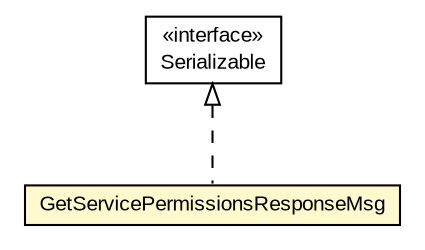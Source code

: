 #!/usr/local/bin/dot
#
# Class diagram 
# Generated by UMLGraph version R5_6-24-gf6e263 (http://www.umlgraph.org/)
#

digraph G {
	edge [fontname="arial",fontsize=10,labelfontname="arial",labelfontsize=10];
	node [fontname="arial",fontsize=10,shape=plaintext];
	nodesep=0.25;
	ranksep=0.5;
	// org.miloss.fgsms.services.interfaces.policyconfiguration.GetServicePermissionsResponseMsg
	c644952 [label=<<table title="org.miloss.fgsms.services.interfaces.policyconfiguration.GetServicePermissionsResponseMsg" border="0" cellborder="1" cellspacing="0" cellpadding="2" port="p" bgcolor="lemonChiffon" href="./GetServicePermissionsResponseMsg.html">
		<tr><td><table border="0" cellspacing="0" cellpadding="1">
<tr><td align="center" balign="center"> GetServicePermissionsResponseMsg </td></tr>
		</table></td></tr>
		</table>>, URL="./GetServicePermissionsResponseMsg.html", fontname="arial", fontcolor="black", fontsize=10.0];
	//org.miloss.fgsms.services.interfaces.policyconfiguration.GetServicePermissionsResponseMsg implements java.io.Serializable
	c645604:p -> c644952:p [dir=back,arrowtail=empty,style=dashed];
	// java.io.Serializable
	c645604 [label=<<table title="java.io.Serializable" border="0" cellborder="1" cellspacing="0" cellpadding="2" port="p" href="http://java.sun.com/j2se/1.4.2/docs/api/java/io/Serializable.html">
		<tr><td><table border="0" cellspacing="0" cellpadding="1">
<tr><td align="center" balign="center"> &#171;interface&#187; </td></tr>
<tr><td align="center" balign="center"> Serializable </td></tr>
		</table></td></tr>
		</table>>, URL="http://java.sun.com/j2se/1.4.2/docs/api/java/io/Serializable.html", fontname="arial", fontcolor="black", fontsize=10.0];
}

